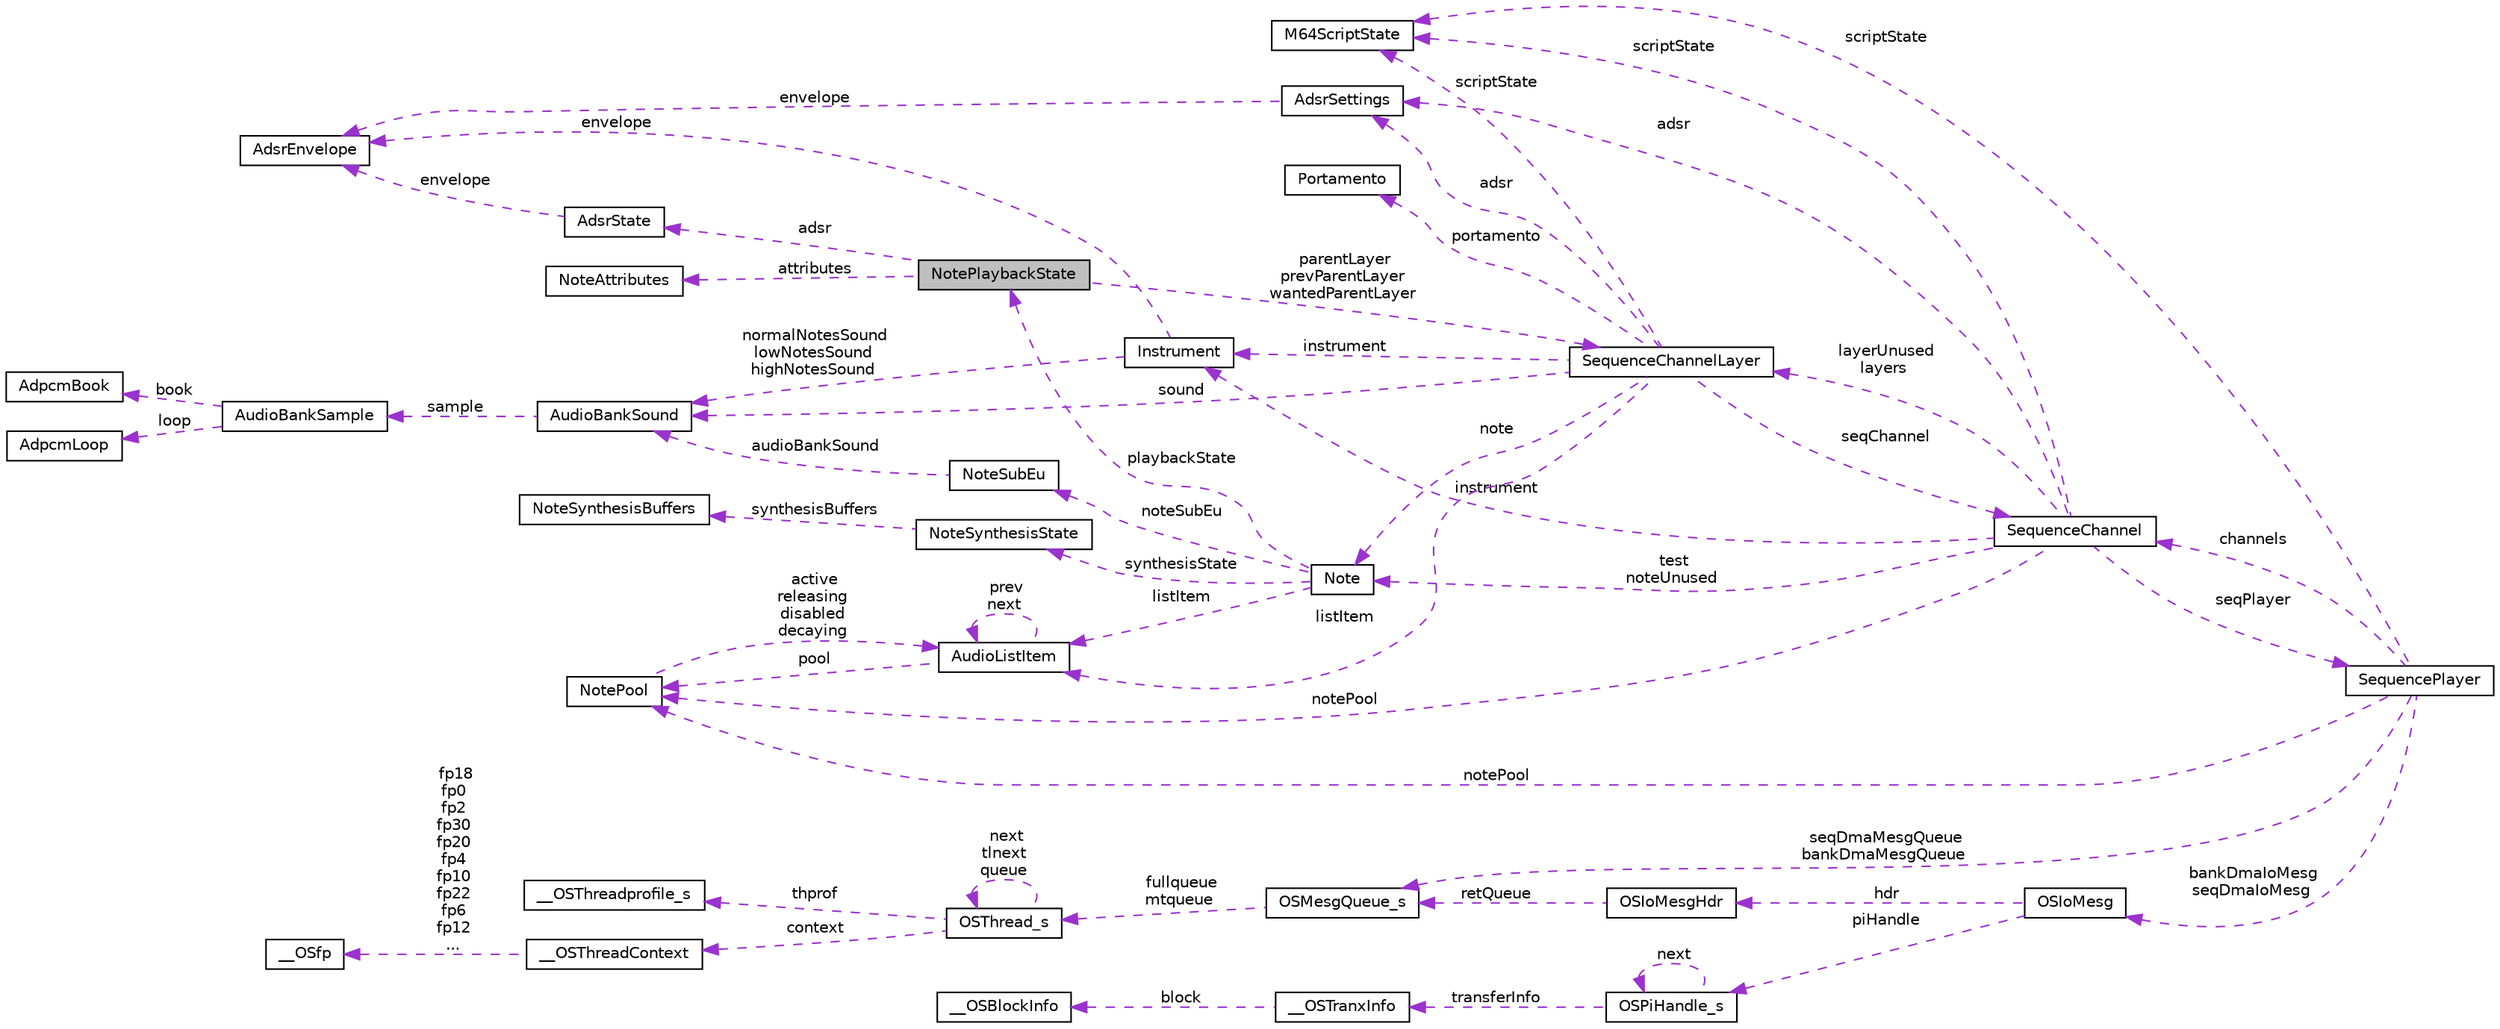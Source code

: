 digraph "NotePlaybackState"
{
 // LATEX_PDF_SIZE
  edge [fontname="Helvetica",fontsize="10",labelfontname="Helvetica",labelfontsize="10"];
  node [fontname="Helvetica",fontsize="10",shape=record];
  rankdir="LR";
  Node1 [label="NotePlaybackState",height=0.2,width=0.4,color="black", fillcolor="grey75", style="filled", fontcolor="black",tooltip=" "];
  Node2 -> Node1 [dir="back",color="darkorchid3",fontsize="10",style="dashed",label=" adsr" ,fontname="Helvetica"];
  Node2 [label="AdsrState",height=0.2,width=0.4,color="black", fillcolor="white", style="filled",URL="$dd/d3c/structAdsrState.html",tooltip=" "];
  Node3 -> Node2 [dir="back",color="darkorchid3",fontsize="10",style="dashed",label=" envelope" ,fontname="Helvetica"];
  Node3 [label="AdsrEnvelope",height=0.2,width=0.4,color="black", fillcolor="white", style="filled",URL="$dd/d28/structAdsrEnvelope.html",tooltip=" "];
  Node4 -> Node1 [dir="back",color="darkorchid3",fontsize="10",style="dashed",label=" parentLayer\nprevParentLayer\nwantedParentLayer" ,fontname="Helvetica"];
  Node4 [label="SequenceChannelLayer",height=0.2,width=0.4,color="black", fillcolor="white", style="filled",URL="$d0/db5/structSequenceChannelLayer.html",tooltip=" "];
  Node5 -> Node4 [dir="back",color="darkorchid3",fontsize="10",style="dashed",label=" sound" ,fontname="Helvetica"];
  Node5 [label="AudioBankSound",height=0.2,width=0.4,color="black", fillcolor="white", style="filled",URL="$d5/df4/structAudioBankSound.html",tooltip=" "];
  Node6 -> Node5 [dir="back",color="darkorchid3",fontsize="10",style="dashed",label=" sample" ,fontname="Helvetica"];
  Node6 [label="AudioBankSample",height=0.2,width=0.4,color="black", fillcolor="white", style="filled",URL="$d3/d6b/structAudioBankSample.html",tooltip=" "];
  Node7 -> Node6 [dir="back",color="darkorchid3",fontsize="10",style="dashed",label=" book" ,fontname="Helvetica"];
  Node7 [label="AdpcmBook",height=0.2,width=0.4,color="black", fillcolor="white", style="filled",URL="$d4/dc1/structAdpcmBook.html",tooltip=" "];
  Node8 -> Node6 [dir="back",color="darkorchid3",fontsize="10",style="dashed",label=" loop" ,fontname="Helvetica"];
  Node8 [label="AdpcmLoop",height=0.2,width=0.4,color="black", fillcolor="white", style="filled",URL="$de/d63/structAdpcmLoop.html",tooltip=" "];
  Node9 -> Node4 [dir="back",color="darkorchid3",fontsize="10",style="dashed",label=" scriptState" ,fontname="Helvetica"];
  Node9 [label="M64ScriptState",height=0.2,width=0.4,color="black", fillcolor="white", style="filled",URL="$d2/dbe/structM64ScriptState.html",tooltip=" "];
  Node10 -> Node4 [dir="back",color="darkorchid3",fontsize="10",style="dashed",label=" instrument" ,fontname="Helvetica"];
  Node10 [label="Instrument",height=0.2,width=0.4,color="black", fillcolor="white", style="filled",URL="$d7/da0/structInstrument.html",tooltip=" "];
  Node5 -> Node10 [dir="back",color="darkorchid3",fontsize="10",style="dashed",label=" normalNotesSound\nlowNotesSound\nhighNotesSound" ,fontname="Helvetica"];
  Node3 -> Node10 [dir="back",color="darkorchid3",fontsize="10",style="dashed",label=" envelope" ,fontname="Helvetica"];
  Node11 -> Node4 [dir="back",color="darkorchid3",fontsize="10",style="dashed",label=" note" ,fontname="Helvetica"];
  Node11 [label="Note",height=0.2,width=0.4,color="black", fillcolor="white", style="filled",URL="$db/dfe/structNote.html",tooltip=" "];
  Node12 -> Node11 [dir="back",color="darkorchid3",fontsize="10",style="dashed",label=" synthesisState" ,fontname="Helvetica"];
  Node12 [label="NoteSynthesisState",height=0.2,width=0.4,color="black", fillcolor="white", style="filled",URL="$d1/d71/structNoteSynthesisState.html",tooltip=" "];
  Node13 -> Node12 [dir="back",color="darkorchid3",fontsize="10",style="dashed",label=" synthesisBuffers" ,fontname="Helvetica"];
  Node13 [label="NoteSynthesisBuffers",height=0.2,width=0.4,color="black", fillcolor="white", style="filled",URL="$d2/d02/structNoteSynthesisBuffers.html",tooltip=" "];
  Node1 -> Node11 [dir="back",color="darkorchid3",fontsize="10",style="dashed",label=" playbackState" ,fontname="Helvetica"];
  Node14 -> Node11 [dir="back",color="darkorchid3",fontsize="10",style="dashed",label=" listItem" ,fontname="Helvetica"];
  Node14 [label="AudioListItem",height=0.2,width=0.4,color="black", fillcolor="white", style="filled",URL="$d5/ddf/structAudioListItem.html",tooltip=" "];
  Node14 -> Node14 [dir="back",color="darkorchid3",fontsize="10",style="dashed",label=" prev\nnext" ,fontname="Helvetica"];
  Node15 -> Node14 [dir="back",color="darkorchid3",fontsize="10",style="dashed",label=" pool" ,fontname="Helvetica"];
  Node15 [label="NotePool",height=0.2,width=0.4,color="black", fillcolor="white", style="filled",URL="$d6/daf/structNotePool.html",tooltip=" "];
  Node14 -> Node15 [dir="back",color="darkorchid3",fontsize="10",style="dashed",label=" active\nreleasing\ndisabled\ndecaying" ,fontname="Helvetica"];
  Node16 -> Node11 [dir="back",color="darkorchid3",fontsize="10",style="dashed",label=" noteSubEu" ,fontname="Helvetica"];
  Node16 [label="NoteSubEu",height=0.2,width=0.4,color="black", fillcolor="white", style="filled",URL="$d9/d16/structNoteSubEu.html",tooltip=" "];
  Node5 -> Node16 [dir="back",color="darkorchid3",fontsize="10",style="dashed",label=" audioBankSound" ,fontname="Helvetica"];
  Node17 -> Node4 [dir="back",color="darkorchid3",fontsize="10",style="dashed",label=" seqChannel" ,fontname="Helvetica"];
  Node17 [label="SequenceChannel",height=0.2,width=0.4,color="black", fillcolor="white", style="filled",URL="$d5/d58/structSequenceChannel.html",tooltip=" "];
  Node18 -> Node17 [dir="back",color="darkorchid3",fontsize="10",style="dashed",label=" seqPlayer" ,fontname="Helvetica"];
  Node18 [label="SequencePlayer",height=0.2,width=0.4,color="black", fillcolor="white", style="filled",URL="$d9/dde/structSequencePlayer.html",tooltip=" "];
  Node9 -> Node18 [dir="back",color="darkorchid3",fontsize="10",style="dashed",label=" scriptState" ,fontname="Helvetica"];
  Node17 -> Node18 [dir="back",color="darkorchid3",fontsize="10",style="dashed",label=" channels" ,fontname="Helvetica"];
  Node19 -> Node18 [dir="back",color="darkorchid3",fontsize="10",style="dashed",label=" seqDmaMesgQueue\nbankDmaMesgQueue" ,fontname="Helvetica"];
  Node19 [label="OSMesgQueue_s",height=0.2,width=0.4,color="black", fillcolor="white", style="filled",URL="$dc/d50/structOSMesgQueue__s.html",tooltip=" "];
  Node20 -> Node19 [dir="back",color="darkorchid3",fontsize="10",style="dashed",label=" fullqueue\nmtqueue" ,fontname="Helvetica"];
  Node20 [label="OSThread_s",height=0.2,width=0.4,color="black", fillcolor="white", style="filled",URL="$da/dec/structOSThread__s.html",tooltip=" "];
  Node21 -> Node20 [dir="back",color="darkorchid3",fontsize="10",style="dashed",label=" thprof" ,fontname="Helvetica"];
  Node21 [label="__OSThreadprofile_s",height=0.2,width=0.4,color="black", fillcolor="white", style="filled",URL="$dc/d70/struct____OSThreadprofile__s.html",tooltip=" "];
  Node20 -> Node20 [dir="back",color="darkorchid3",fontsize="10",style="dashed",label=" next\ntlnext\nqueue" ,fontname="Helvetica"];
  Node22 -> Node20 [dir="back",color="darkorchid3",fontsize="10",style="dashed",label=" context" ,fontname="Helvetica"];
  Node22 [label="__OSThreadContext",height=0.2,width=0.4,color="black", fillcolor="white", style="filled",URL="$d9/dec/struct____OSThreadContext.html",tooltip=" "];
  Node23 -> Node22 [dir="back",color="darkorchid3",fontsize="10",style="dashed",label=" fp18\nfp0\nfp2\nfp30\nfp20\nfp4\nfp10\nfp22\nfp6\nfp12\n..." ,fontname="Helvetica"];
  Node23 [label="__OSfp",height=0.2,width=0.4,color="black", fillcolor="white", style="filled",URL="$d0/d5b/union____OSfp.html",tooltip=" "];
  Node24 -> Node18 [dir="back",color="darkorchid3",fontsize="10",style="dashed",label=" bankDmaIoMesg\nseqDmaIoMesg" ,fontname="Helvetica"];
  Node24 [label="OSIoMesg",height=0.2,width=0.4,color="black", fillcolor="white", style="filled",URL="$d8/d97/structOSIoMesg.html",tooltip=" "];
  Node25 -> Node24 [dir="back",color="darkorchid3",fontsize="10",style="dashed",label=" piHandle" ,fontname="Helvetica"];
  Node25 [label="OSPiHandle_s",height=0.2,width=0.4,color="black", fillcolor="white", style="filled",URL="$d8/deb/structOSPiHandle__s.html",tooltip=" "];
  Node25 -> Node25 [dir="back",color="darkorchid3",fontsize="10",style="dashed",label=" next" ,fontname="Helvetica"];
  Node26 -> Node25 [dir="back",color="darkorchid3",fontsize="10",style="dashed",label=" transferInfo" ,fontname="Helvetica"];
  Node26 [label="__OSTranxInfo",height=0.2,width=0.4,color="black", fillcolor="white", style="filled",URL="$d2/d2e/struct____OSTranxInfo.html",tooltip=" "];
  Node27 -> Node26 [dir="back",color="darkorchid3",fontsize="10",style="dashed",label=" block" ,fontname="Helvetica"];
  Node27 [label="__OSBlockInfo",height=0.2,width=0.4,color="black", fillcolor="white", style="filled",URL="$df/df5/struct____OSBlockInfo.html",tooltip=" "];
  Node28 -> Node24 [dir="back",color="darkorchid3",fontsize="10",style="dashed",label=" hdr" ,fontname="Helvetica"];
  Node28 [label="OSIoMesgHdr",height=0.2,width=0.4,color="black", fillcolor="white", style="filled",URL="$dc/d69/structOSIoMesgHdr.html",tooltip=" "];
  Node19 -> Node28 [dir="back",color="darkorchid3",fontsize="10",style="dashed",label=" retQueue" ,fontname="Helvetica"];
  Node15 -> Node18 [dir="back",color="darkorchid3",fontsize="10",style="dashed",label=" notePool" ,fontname="Helvetica"];
  Node9 -> Node17 [dir="back",color="darkorchid3",fontsize="10",style="dashed",label=" scriptState" ,fontname="Helvetica"];
  Node10 -> Node17 [dir="back",color="darkorchid3",fontsize="10",style="dashed",label=" instrument" ,fontname="Helvetica"];
  Node11 -> Node17 [dir="back",color="darkorchid3",fontsize="10",style="dashed",label=" test\nnoteUnused" ,fontname="Helvetica"];
  Node4 -> Node17 [dir="back",color="darkorchid3",fontsize="10",style="dashed",label=" layerUnused\nlayers" ,fontname="Helvetica"];
  Node29 -> Node17 [dir="back",color="darkorchid3",fontsize="10",style="dashed",label=" adsr" ,fontname="Helvetica"];
  Node29 [label="AdsrSettings",height=0.2,width=0.4,color="black", fillcolor="white", style="filled",URL="$d3/dcc/structAdsrSettings.html",tooltip=" "];
  Node3 -> Node29 [dir="back",color="darkorchid3",fontsize="10",style="dashed",label=" envelope" ,fontname="Helvetica"];
  Node15 -> Node17 [dir="back",color="darkorchid3",fontsize="10",style="dashed",label=" notePool" ,fontname="Helvetica"];
  Node29 -> Node4 [dir="back",color="darkorchid3",fontsize="10",style="dashed",label=" adsr" ,fontname="Helvetica"];
  Node14 -> Node4 [dir="back",color="darkorchid3",fontsize="10",style="dashed",label=" listItem" ,fontname="Helvetica"];
  Node30 -> Node4 [dir="back",color="darkorchid3",fontsize="10",style="dashed",label=" portamento" ,fontname="Helvetica"];
  Node30 [label="Portamento",height=0.2,width=0.4,color="black", fillcolor="white", style="filled",URL="$d4/d18/structPortamento.html",tooltip=" "];
  Node31 -> Node1 [dir="back",color="darkorchid3",fontsize="10",style="dashed",label=" attributes" ,fontname="Helvetica"];
  Node31 [label="NoteAttributes",height=0.2,width=0.4,color="black", fillcolor="white", style="filled",URL="$db/d43/structNoteAttributes.html",tooltip=" "];
}
